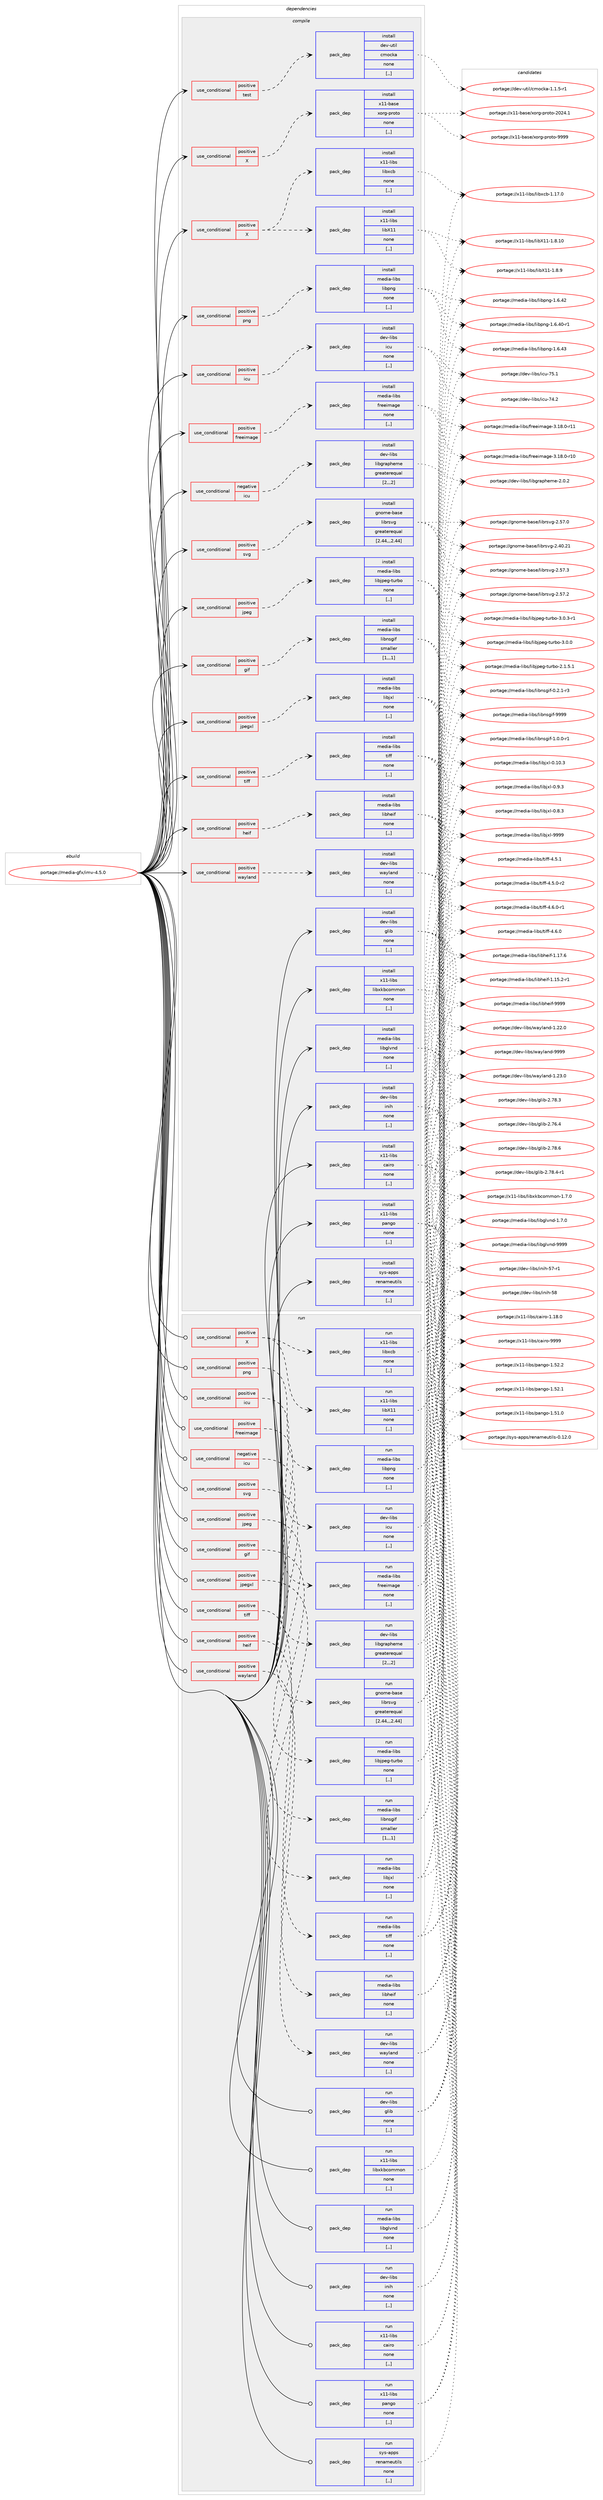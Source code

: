 digraph prolog {

# *************
# Graph options
# *************

newrank=true;
concentrate=true;
compound=true;
graph [rankdir=LR,fontname=Helvetica,fontsize=10,ranksep=1.5];#, ranksep=2.5, nodesep=0.2];
edge  [arrowhead=vee];
node  [fontname=Helvetica,fontsize=10];

# **********
# The ebuild
# **********

subgraph cluster_leftcol {
color=gray;
label=<<i>ebuild</i>>;
id [label="portage://media-gfx/imv-4.5.0", color=red, width=4, href="../media-gfx/imv-4.5.0.svg"];
}

# ****************
# The dependencies
# ****************

subgraph cluster_midcol {
color=gray;
label=<<i>dependencies</i>>;
subgraph cluster_compile {
fillcolor="#eeeeee";
style=filled;
label=<<i>compile</i>>;
subgraph cond73435 {
dependency290932 [label=<<TABLE BORDER="0" CELLBORDER="1" CELLSPACING="0" CELLPADDING="4"><TR><TD ROWSPAN="3" CELLPADDING="10">use_conditional</TD></TR><TR><TD>negative</TD></TR><TR><TD>icu</TD></TR></TABLE>>, shape=none, color=red];
subgraph pack215158 {
dependency290933 [label=<<TABLE BORDER="0" CELLBORDER="1" CELLSPACING="0" CELLPADDING="4" WIDTH="220"><TR><TD ROWSPAN="6" CELLPADDING="30">pack_dep</TD></TR><TR><TD WIDTH="110">install</TD></TR><TR><TD>dev-libs</TD></TR><TR><TD>libgrapheme</TD></TR><TR><TD>greaterequal</TD></TR><TR><TD>[2,,,2]</TD></TR></TABLE>>, shape=none, color=blue];
}
dependency290932:e -> dependency290933:w [weight=20,style="dashed",arrowhead="vee"];
}
id:e -> dependency290932:w [weight=20,style="solid",arrowhead="vee"];
subgraph cond73436 {
dependency290934 [label=<<TABLE BORDER="0" CELLBORDER="1" CELLSPACING="0" CELLPADDING="4"><TR><TD ROWSPAN="3" CELLPADDING="10">use_conditional</TD></TR><TR><TD>positive</TD></TR><TR><TD>X</TD></TR></TABLE>>, shape=none, color=red];
subgraph pack215159 {
dependency290935 [label=<<TABLE BORDER="0" CELLBORDER="1" CELLSPACING="0" CELLPADDING="4" WIDTH="220"><TR><TD ROWSPAN="6" CELLPADDING="30">pack_dep</TD></TR><TR><TD WIDTH="110">install</TD></TR><TR><TD>x11-base</TD></TR><TR><TD>xorg-proto</TD></TR><TR><TD>none</TD></TR><TR><TD>[,,]</TD></TR></TABLE>>, shape=none, color=blue];
}
dependency290934:e -> dependency290935:w [weight=20,style="dashed",arrowhead="vee"];
}
id:e -> dependency290934:w [weight=20,style="solid",arrowhead="vee"];
subgraph cond73437 {
dependency290936 [label=<<TABLE BORDER="0" CELLBORDER="1" CELLSPACING="0" CELLPADDING="4"><TR><TD ROWSPAN="3" CELLPADDING="10">use_conditional</TD></TR><TR><TD>positive</TD></TR><TR><TD>X</TD></TR></TABLE>>, shape=none, color=red];
subgraph pack215160 {
dependency290937 [label=<<TABLE BORDER="0" CELLBORDER="1" CELLSPACING="0" CELLPADDING="4" WIDTH="220"><TR><TD ROWSPAN="6" CELLPADDING="30">pack_dep</TD></TR><TR><TD WIDTH="110">install</TD></TR><TR><TD>x11-libs</TD></TR><TR><TD>libX11</TD></TR><TR><TD>none</TD></TR><TR><TD>[,,]</TD></TR></TABLE>>, shape=none, color=blue];
}
dependency290936:e -> dependency290937:w [weight=20,style="dashed",arrowhead="vee"];
subgraph pack215161 {
dependency290938 [label=<<TABLE BORDER="0" CELLBORDER="1" CELLSPACING="0" CELLPADDING="4" WIDTH="220"><TR><TD ROWSPAN="6" CELLPADDING="30">pack_dep</TD></TR><TR><TD WIDTH="110">install</TD></TR><TR><TD>x11-libs</TD></TR><TR><TD>libxcb</TD></TR><TR><TD>none</TD></TR><TR><TD>[,,]</TD></TR></TABLE>>, shape=none, color=blue];
}
dependency290936:e -> dependency290938:w [weight=20,style="dashed",arrowhead="vee"];
}
id:e -> dependency290936:w [weight=20,style="solid",arrowhead="vee"];
subgraph cond73438 {
dependency290939 [label=<<TABLE BORDER="0" CELLBORDER="1" CELLSPACING="0" CELLPADDING="4"><TR><TD ROWSPAN="3" CELLPADDING="10">use_conditional</TD></TR><TR><TD>positive</TD></TR><TR><TD>freeimage</TD></TR></TABLE>>, shape=none, color=red];
subgraph pack215162 {
dependency290940 [label=<<TABLE BORDER="0" CELLBORDER="1" CELLSPACING="0" CELLPADDING="4" WIDTH="220"><TR><TD ROWSPAN="6" CELLPADDING="30">pack_dep</TD></TR><TR><TD WIDTH="110">install</TD></TR><TR><TD>media-libs</TD></TR><TR><TD>freeimage</TD></TR><TR><TD>none</TD></TR><TR><TD>[,,]</TD></TR></TABLE>>, shape=none, color=blue];
}
dependency290939:e -> dependency290940:w [weight=20,style="dashed",arrowhead="vee"];
}
id:e -> dependency290939:w [weight=20,style="solid",arrowhead="vee"];
subgraph cond73439 {
dependency290941 [label=<<TABLE BORDER="0" CELLBORDER="1" CELLSPACING="0" CELLPADDING="4"><TR><TD ROWSPAN="3" CELLPADDING="10">use_conditional</TD></TR><TR><TD>positive</TD></TR><TR><TD>gif</TD></TR></TABLE>>, shape=none, color=red];
subgraph pack215163 {
dependency290942 [label=<<TABLE BORDER="0" CELLBORDER="1" CELLSPACING="0" CELLPADDING="4" WIDTH="220"><TR><TD ROWSPAN="6" CELLPADDING="30">pack_dep</TD></TR><TR><TD WIDTH="110">install</TD></TR><TR><TD>media-libs</TD></TR><TR><TD>libnsgif</TD></TR><TR><TD>smaller</TD></TR><TR><TD>[1,,,1]</TD></TR></TABLE>>, shape=none, color=blue];
}
dependency290941:e -> dependency290942:w [weight=20,style="dashed",arrowhead="vee"];
}
id:e -> dependency290941:w [weight=20,style="solid",arrowhead="vee"];
subgraph cond73440 {
dependency290943 [label=<<TABLE BORDER="0" CELLBORDER="1" CELLSPACING="0" CELLPADDING="4"><TR><TD ROWSPAN="3" CELLPADDING="10">use_conditional</TD></TR><TR><TD>positive</TD></TR><TR><TD>heif</TD></TR></TABLE>>, shape=none, color=red];
subgraph pack215164 {
dependency290944 [label=<<TABLE BORDER="0" CELLBORDER="1" CELLSPACING="0" CELLPADDING="4" WIDTH="220"><TR><TD ROWSPAN="6" CELLPADDING="30">pack_dep</TD></TR><TR><TD WIDTH="110">install</TD></TR><TR><TD>media-libs</TD></TR><TR><TD>libheif</TD></TR><TR><TD>none</TD></TR><TR><TD>[,,]</TD></TR></TABLE>>, shape=none, color=blue];
}
dependency290943:e -> dependency290944:w [weight=20,style="dashed",arrowhead="vee"];
}
id:e -> dependency290943:w [weight=20,style="solid",arrowhead="vee"];
subgraph cond73441 {
dependency290945 [label=<<TABLE BORDER="0" CELLBORDER="1" CELLSPACING="0" CELLPADDING="4"><TR><TD ROWSPAN="3" CELLPADDING="10">use_conditional</TD></TR><TR><TD>positive</TD></TR><TR><TD>icu</TD></TR></TABLE>>, shape=none, color=red];
subgraph pack215165 {
dependency290946 [label=<<TABLE BORDER="0" CELLBORDER="1" CELLSPACING="0" CELLPADDING="4" WIDTH="220"><TR><TD ROWSPAN="6" CELLPADDING="30">pack_dep</TD></TR><TR><TD WIDTH="110">install</TD></TR><TR><TD>dev-libs</TD></TR><TR><TD>icu</TD></TR><TR><TD>none</TD></TR><TR><TD>[,,]</TD></TR></TABLE>>, shape=none, color=blue];
}
dependency290945:e -> dependency290946:w [weight=20,style="dashed",arrowhead="vee"];
}
id:e -> dependency290945:w [weight=20,style="solid",arrowhead="vee"];
subgraph cond73442 {
dependency290947 [label=<<TABLE BORDER="0" CELLBORDER="1" CELLSPACING="0" CELLPADDING="4"><TR><TD ROWSPAN="3" CELLPADDING="10">use_conditional</TD></TR><TR><TD>positive</TD></TR><TR><TD>jpeg</TD></TR></TABLE>>, shape=none, color=red];
subgraph pack215166 {
dependency290948 [label=<<TABLE BORDER="0" CELLBORDER="1" CELLSPACING="0" CELLPADDING="4" WIDTH="220"><TR><TD ROWSPAN="6" CELLPADDING="30">pack_dep</TD></TR><TR><TD WIDTH="110">install</TD></TR><TR><TD>media-libs</TD></TR><TR><TD>libjpeg-turbo</TD></TR><TR><TD>none</TD></TR><TR><TD>[,,]</TD></TR></TABLE>>, shape=none, color=blue];
}
dependency290947:e -> dependency290948:w [weight=20,style="dashed",arrowhead="vee"];
}
id:e -> dependency290947:w [weight=20,style="solid",arrowhead="vee"];
subgraph cond73443 {
dependency290949 [label=<<TABLE BORDER="0" CELLBORDER="1" CELLSPACING="0" CELLPADDING="4"><TR><TD ROWSPAN="3" CELLPADDING="10">use_conditional</TD></TR><TR><TD>positive</TD></TR><TR><TD>jpegxl</TD></TR></TABLE>>, shape=none, color=red];
subgraph pack215167 {
dependency290950 [label=<<TABLE BORDER="0" CELLBORDER="1" CELLSPACING="0" CELLPADDING="4" WIDTH="220"><TR><TD ROWSPAN="6" CELLPADDING="30">pack_dep</TD></TR><TR><TD WIDTH="110">install</TD></TR><TR><TD>media-libs</TD></TR><TR><TD>libjxl</TD></TR><TR><TD>none</TD></TR><TR><TD>[,,]</TD></TR></TABLE>>, shape=none, color=blue];
}
dependency290949:e -> dependency290950:w [weight=20,style="dashed",arrowhead="vee"];
}
id:e -> dependency290949:w [weight=20,style="solid",arrowhead="vee"];
subgraph cond73444 {
dependency290951 [label=<<TABLE BORDER="0" CELLBORDER="1" CELLSPACING="0" CELLPADDING="4"><TR><TD ROWSPAN="3" CELLPADDING="10">use_conditional</TD></TR><TR><TD>positive</TD></TR><TR><TD>png</TD></TR></TABLE>>, shape=none, color=red];
subgraph pack215168 {
dependency290952 [label=<<TABLE BORDER="0" CELLBORDER="1" CELLSPACING="0" CELLPADDING="4" WIDTH="220"><TR><TD ROWSPAN="6" CELLPADDING="30">pack_dep</TD></TR><TR><TD WIDTH="110">install</TD></TR><TR><TD>media-libs</TD></TR><TR><TD>libpng</TD></TR><TR><TD>none</TD></TR><TR><TD>[,,]</TD></TR></TABLE>>, shape=none, color=blue];
}
dependency290951:e -> dependency290952:w [weight=20,style="dashed",arrowhead="vee"];
}
id:e -> dependency290951:w [weight=20,style="solid",arrowhead="vee"];
subgraph cond73445 {
dependency290953 [label=<<TABLE BORDER="0" CELLBORDER="1" CELLSPACING="0" CELLPADDING="4"><TR><TD ROWSPAN="3" CELLPADDING="10">use_conditional</TD></TR><TR><TD>positive</TD></TR><TR><TD>svg</TD></TR></TABLE>>, shape=none, color=red];
subgraph pack215169 {
dependency290954 [label=<<TABLE BORDER="0" CELLBORDER="1" CELLSPACING="0" CELLPADDING="4" WIDTH="220"><TR><TD ROWSPAN="6" CELLPADDING="30">pack_dep</TD></TR><TR><TD WIDTH="110">install</TD></TR><TR><TD>gnome-base</TD></TR><TR><TD>librsvg</TD></TR><TR><TD>greaterequal</TD></TR><TR><TD>[2.44,,,2.44]</TD></TR></TABLE>>, shape=none, color=blue];
}
dependency290953:e -> dependency290954:w [weight=20,style="dashed",arrowhead="vee"];
}
id:e -> dependency290953:w [weight=20,style="solid",arrowhead="vee"];
subgraph cond73446 {
dependency290955 [label=<<TABLE BORDER="0" CELLBORDER="1" CELLSPACING="0" CELLPADDING="4"><TR><TD ROWSPAN="3" CELLPADDING="10">use_conditional</TD></TR><TR><TD>positive</TD></TR><TR><TD>test</TD></TR></TABLE>>, shape=none, color=red];
subgraph pack215170 {
dependency290956 [label=<<TABLE BORDER="0" CELLBORDER="1" CELLSPACING="0" CELLPADDING="4" WIDTH="220"><TR><TD ROWSPAN="6" CELLPADDING="30">pack_dep</TD></TR><TR><TD WIDTH="110">install</TD></TR><TR><TD>dev-util</TD></TR><TR><TD>cmocka</TD></TR><TR><TD>none</TD></TR><TR><TD>[,,]</TD></TR></TABLE>>, shape=none, color=blue];
}
dependency290955:e -> dependency290956:w [weight=20,style="dashed",arrowhead="vee"];
}
id:e -> dependency290955:w [weight=20,style="solid",arrowhead="vee"];
subgraph cond73447 {
dependency290957 [label=<<TABLE BORDER="0" CELLBORDER="1" CELLSPACING="0" CELLPADDING="4"><TR><TD ROWSPAN="3" CELLPADDING="10">use_conditional</TD></TR><TR><TD>positive</TD></TR><TR><TD>tiff</TD></TR></TABLE>>, shape=none, color=red];
subgraph pack215171 {
dependency290958 [label=<<TABLE BORDER="0" CELLBORDER="1" CELLSPACING="0" CELLPADDING="4" WIDTH="220"><TR><TD ROWSPAN="6" CELLPADDING="30">pack_dep</TD></TR><TR><TD WIDTH="110">install</TD></TR><TR><TD>media-libs</TD></TR><TR><TD>tiff</TD></TR><TR><TD>none</TD></TR><TR><TD>[,,]</TD></TR></TABLE>>, shape=none, color=blue];
}
dependency290957:e -> dependency290958:w [weight=20,style="dashed",arrowhead="vee"];
}
id:e -> dependency290957:w [weight=20,style="solid",arrowhead="vee"];
subgraph cond73448 {
dependency290959 [label=<<TABLE BORDER="0" CELLBORDER="1" CELLSPACING="0" CELLPADDING="4"><TR><TD ROWSPAN="3" CELLPADDING="10">use_conditional</TD></TR><TR><TD>positive</TD></TR><TR><TD>wayland</TD></TR></TABLE>>, shape=none, color=red];
subgraph pack215172 {
dependency290960 [label=<<TABLE BORDER="0" CELLBORDER="1" CELLSPACING="0" CELLPADDING="4" WIDTH="220"><TR><TD ROWSPAN="6" CELLPADDING="30">pack_dep</TD></TR><TR><TD WIDTH="110">install</TD></TR><TR><TD>dev-libs</TD></TR><TR><TD>wayland</TD></TR><TR><TD>none</TD></TR><TR><TD>[,,]</TD></TR></TABLE>>, shape=none, color=blue];
}
dependency290959:e -> dependency290960:w [weight=20,style="dashed",arrowhead="vee"];
}
id:e -> dependency290959:w [weight=20,style="solid",arrowhead="vee"];
subgraph pack215173 {
dependency290961 [label=<<TABLE BORDER="0" CELLBORDER="1" CELLSPACING="0" CELLPADDING="4" WIDTH="220"><TR><TD ROWSPAN="6" CELLPADDING="30">pack_dep</TD></TR><TR><TD WIDTH="110">install</TD></TR><TR><TD>dev-libs</TD></TR><TR><TD>glib</TD></TR><TR><TD>none</TD></TR><TR><TD>[,,]</TD></TR></TABLE>>, shape=none, color=blue];
}
id:e -> dependency290961:w [weight=20,style="solid",arrowhead="vee"];
subgraph pack215174 {
dependency290962 [label=<<TABLE BORDER="0" CELLBORDER="1" CELLSPACING="0" CELLPADDING="4" WIDTH="220"><TR><TD ROWSPAN="6" CELLPADDING="30">pack_dep</TD></TR><TR><TD WIDTH="110">install</TD></TR><TR><TD>dev-libs</TD></TR><TR><TD>inih</TD></TR><TR><TD>none</TD></TR><TR><TD>[,,]</TD></TR></TABLE>>, shape=none, color=blue];
}
id:e -> dependency290962:w [weight=20,style="solid",arrowhead="vee"];
subgraph pack215175 {
dependency290963 [label=<<TABLE BORDER="0" CELLBORDER="1" CELLSPACING="0" CELLPADDING="4" WIDTH="220"><TR><TD ROWSPAN="6" CELLPADDING="30">pack_dep</TD></TR><TR><TD WIDTH="110">install</TD></TR><TR><TD>media-libs</TD></TR><TR><TD>libglvnd</TD></TR><TR><TD>none</TD></TR><TR><TD>[,,]</TD></TR></TABLE>>, shape=none, color=blue];
}
id:e -> dependency290963:w [weight=20,style="solid",arrowhead="vee"];
subgraph pack215176 {
dependency290964 [label=<<TABLE BORDER="0" CELLBORDER="1" CELLSPACING="0" CELLPADDING="4" WIDTH="220"><TR><TD ROWSPAN="6" CELLPADDING="30">pack_dep</TD></TR><TR><TD WIDTH="110">install</TD></TR><TR><TD>x11-libs</TD></TR><TR><TD>cairo</TD></TR><TR><TD>none</TD></TR><TR><TD>[,,]</TD></TR></TABLE>>, shape=none, color=blue];
}
id:e -> dependency290964:w [weight=20,style="solid",arrowhead="vee"];
subgraph pack215177 {
dependency290965 [label=<<TABLE BORDER="0" CELLBORDER="1" CELLSPACING="0" CELLPADDING="4" WIDTH="220"><TR><TD ROWSPAN="6" CELLPADDING="30">pack_dep</TD></TR><TR><TD WIDTH="110">install</TD></TR><TR><TD>x11-libs</TD></TR><TR><TD>libxkbcommon</TD></TR><TR><TD>none</TD></TR><TR><TD>[,,]</TD></TR></TABLE>>, shape=none, color=blue];
}
id:e -> dependency290965:w [weight=20,style="solid",arrowhead="vee"];
subgraph pack215178 {
dependency290966 [label=<<TABLE BORDER="0" CELLBORDER="1" CELLSPACING="0" CELLPADDING="4" WIDTH="220"><TR><TD ROWSPAN="6" CELLPADDING="30">pack_dep</TD></TR><TR><TD WIDTH="110">install</TD></TR><TR><TD>x11-libs</TD></TR><TR><TD>pango</TD></TR><TR><TD>none</TD></TR><TR><TD>[,,]</TD></TR></TABLE>>, shape=none, color=blue];
}
id:e -> dependency290966:w [weight=20,style="solid",arrowhead="vee"];
subgraph pack215179 {
dependency290967 [label=<<TABLE BORDER="0" CELLBORDER="1" CELLSPACING="0" CELLPADDING="4" WIDTH="220"><TR><TD ROWSPAN="6" CELLPADDING="30">pack_dep</TD></TR><TR><TD WIDTH="110">install</TD></TR><TR><TD>sys-apps</TD></TR><TR><TD>renameutils</TD></TR><TR><TD>none</TD></TR><TR><TD>[,,]</TD></TR></TABLE>>, shape=none, color=blue];
}
id:e -> dependency290967:w [weight=20,style="solid",arrowhead="vee"];
}
subgraph cluster_compileandrun {
fillcolor="#eeeeee";
style=filled;
label=<<i>compile and run</i>>;
}
subgraph cluster_run {
fillcolor="#eeeeee";
style=filled;
label=<<i>run</i>>;
subgraph cond73449 {
dependency290968 [label=<<TABLE BORDER="0" CELLBORDER="1" CELLSPACING="0" CELLPADDING="4"><TR><TD ROWSPAN="3" CELLPADDING="10">use_conditional</TD></TR><TR><TD>negative</TD></TR><TR><TD>icu</TD></TR></TABLE>>, shape=none, color=red];
subgraph pack215180 {
dependency290969 [label=<<TABLE BORDER="0" CELLBORDER="1" CELLSPACING="0" CELLPADDING="4" WIDTH="220"><TR><TD ROWSPAN="6" CELLPADDING="30">pack_dep</TD></TR><TR><TD WIDTH="110">run</TD></TR><TR><TD>dev-libs</TD></TR><TR><TD>libgrapheme</TD></TR><TR><TD>greaterequal</TD></TR><TR><TD>[2,,,2]</TD></TR></TABLE>>, shape=none, color=blue];
}
dependency290968:e -> dependency290969:w [weight=20,style="dashed",arrowhead="vee"];
}
id:e -> dependency290968:w [weight=20,style="solid",arrowhead="odot"];
subgraph cond73450 {
dependency290970 [label=<<TABLE BORDER="0" CELLBORDER="1" CELLSPACING="0" CELLPADDING="4"><TR><TD ROWSPAN="3" CELLPADDING="10">use_conditional</TD></TR><TR><TD>positive</TD></TR><TR><TD>X</TD></TR></TABLE>>, shape=none, color=red];
subgraph pack215181 {
dependency290971 [label=<<TABLE BORDER="0" CELLBORDER="1" CELLSPACING="0" CELLPADDING="4" WIDTH="220"><TR><TD ROWSPAN="6" CELLPADDING="30">pack_dep</TD></TR><TR><TD WIDTH="110">run</TD></TR><TR><TD>x11-libs</TD></TR><TR><TD>libX11</TD></TR><TR><TD>none</TD></TR><TR><TD>[,,]</TD></TR></TABLE>>, shape=none, color=blue];
}
dependency290970:e -> dependency290971:w [weight=20,style="dashed",arrowhead="vee"];
subgraph pack215182 {
dependency290972 [label=<<TABLE BORDER="0" CELLBORDER="1" CELLSPACING="0" CELLPADDING="4" WIDTH="220"><TR><TD ROWSPAN="6" CELLPADDING="30">pack_dep</TD></TR><TR><TD WIDTH="110">run</TD></TR><TR><TD>x11-libs</TD></TR><TR><TD>libxcb</TD></TR><TR><TD>none</TD></TR><TR><TD>[,,]</TD></TR></TABLE>>, shape=none, color=blue];
}
dependency290970:e -> dependency290972:w [weight=20,style="dashed",arrowhead="vee"];
}
id:e -> dependency290970:w [weight=20,style="solid",arrowhead="odot"];
subgraph cond73451 {
dependency290973 [label=<<TABLE BORDER="0" CELLBORDER="1" CELLSPACING="0" CELLPADDING="4"><TR><TD ROWSPAN="3" CELLPADDING="10">use_conditional</TD></TR><TR><TD>positive</TD></TR><TR><TD>freeimage</TD></TR></TABLE>>, shape=none, color=red];
subgraph pack215183 {
dependency290974 [label=<<TABLE BORDER="0" CELLBORDER="1" CELLSPACING="0" CELLPADDING="4" WIDTH="220"><TR><TD ROWSPAN="6" CELLPADDING="30">pack_dep</TD></TR><TR><TD WIDTH="110">run</TD></TR><TR><TD>media-libs</TD></TR><TR><TD>freeimage</TD></TR><TR><TD>none</TD></TR><TR><TD>[,,]</TD></TR></TABLE>>, shape=none, color=blue];
}
dependency290973:e -> dependency290974:w [weight=20,style="dashed",arrowhead="vee"];
}
id:e -> dependency290973:w [weight=20,style="solid",arrowhead="odot"];
subgraph cond73452 {
dependency290975 [label=<<TABLE BORDER="0" CELLBORDER="1" CELLSPACING="0" CELLPADDING="4"><TR><TD ROWSPAN="3" CELLPADDING="10">use_conditional</TD></TR><TR><TD>positive</TD></TR><TR><TD>gif</TD></TR></TABLE>>, shape=none, color=red];
subgraph pack215184 {
dependency290976 [label=<<TABLE BORDER="0" CELLBORDER="1" CELLSPACING="0" CELLPADDING="4" WIDTH="220"><TR><TD ROWSPAN="6" CELLPADDING="30">pack_dep</TD></TR><TR><TD WIDTH="110">run</TD></TR><TR><TD>media-libs</TD></TR><TR><TD>libnsgif</TD></TR><TR><TD>smaller</TD></TR><TR><TD>[1,,,1]</TD></TR></TABLE>>, shape=none, color=blue];
}
dependency290975:e -> dependency290976:w [weight=20,style="dashed",arrowhead="vee"];
}
id:e -> dependency290975:w [weight=20,style="solid",arrowhead="odot"];
subgraph cond73453 {
dependency290977 [label=<<TABLE BORDER="0" CELLBORDER="1" CELLSPACING="0" CELLPADDING="4"><TR><TD ROWSPAN="3" CELLPADDING="10">use_conditional</TD></TR><TR><TD>positive</TD></TR><TR><TD>heif</TD></TR></TABLE>>, shape=none, color=red];
subgraph pack215185 {
dependency290978 [label=<<TABLE BORDER="0" CELLBORDER="1" CELLSPACING="0" CELLPADDING="4" WIDTH="220"><TR><TD ROWSPAN="6" CELLPADDING="30">pack_dep</TD></TR><TR><TD WIDTH="110">run</TD></TR><TR><TD>media-libs</TD></TR><TR><TD>libheif</TD></TR><TR><TD>none</TD></TR><TR><TD>[,,]</TD></TR></TABLE>>, shape=none, color=blue];
}
dependency290977:e -> dependency290978:w [weight=20,style="dashed",arrowhead="vee"];
}
id:e -> dependency290977:w [weight=20,style="solid",arrowhead="odot"];
subgraph cond73454 {
dependency290979 [label=<<TABLE BORDER="0" CELLBORDER="1" CELLSPACING="0" CELLPADDING="4"><TR><TD ROWSPAN="3" CELLPADDING="10">use_conditional</TD></TR><TR><TD>positive</TD></TR><TR><TD>icu</TD></TR></TABLE>>, shape=none, color=red];
subgraph pack215186 {
dependency290980 [label=<<TABLE BORDER="0" CELLBORDER="1" CELLSPACING="0" CELLPADDING="4" WIDTH="220"><TR><TD ROWSPAN="6" CELLPADDING="30">pack_dep</TD></TR><TR><TD WIDTH="110">run</TD></TR><TR><TD>dev-libs</TD></TR><TR><TD>icu</TD></TR><TR><TD>none</TD></TR><TR><TD>[,,]</TD></TR></TABLE>>, shape=none, color=blue];
}
dependency290979:e -> dependency290980:w [weight=20,style="dashed",arrowhead="vee"];
}
id:e -> dependency290979:w [weight=20,style="solid",arrowhead="odot"];
subgraph cond73455 {
dependency290981 [label=<<TABLE BORDER="0" CELLBORDER="1" CELLSPACING="0" CELLPADDING="4"><TR><TD ROWSPAN="3" CELLPADDING="10">use_conditional</TD></TR><TR><TD>positive</TD></TR><TR><TD>jpeg</TD></TR></TABLE>>, shape=none, color=red];
subgraph pack215187 {
dependency290982 [label=<<TABLE BORDER="0" CELLBORDER="1" CELLSPACING="0" CELLPADDING="4" WIDTH="220"><TR><TD ROWSPAN="6" CELLPADDING="30">pack_dep</TD></TR><TR><TD WIDTH="110">run</TD></TR><TR><TD>media-libs</TD></TR><TR><TD>libjpeg-turbo</TD></TR><TR><TD>none</TD></TR><TR><TD>[,,]</TD></TR></TABLE>>, shape=none, color=blue];
}
dependency290981:e -> dependency290982:w [weight=20,style="dashed",arrowhead="vee"];
}
id:e -> dependency290981:w [weight=20,style="solid",arrowhead="odot"];
subgraph cond73456 {
dependency290983 [label=<<TABLE BORDER="0" CELLBORDER="1" CELLSPACING="0" CELLPADDING="4"><TR><TD ROWSPAN="3" CELLPADDING="10">use_conditional</TD></TR><TR><TD>positive</TD></TR><TR><TD>jpegxl</TD></TR></TABLE>>, shape=none, color=red];
subgraph pack215188 {
dependency290984 [label=<<TABLE BORDER="0" CELLBORDER="1" CELLSPACING="0" CELLPADDING="4" WIDTH="220"><TR><TD ROWSPAN="6" CELLPADDING="30">pack_dep</TD></TR><TR><TD WIDTH="110">run</TD></TR><TR><TD>media-libs</TD></TR><TR><TD>libjxl</TD></TR><TR><TD>none</TD></TR><TR><TD>[,,]</TD></TR></TABLE>>, shape=none, color=blue];
}
dependency290983:e -> dependency290984:w [weight=20,style="dashed",arrowhead="vee"];
}
id:e -> dependency290983:w [weight=20,style="solid",arrowhead="odot"];
subgraph cond73457 {
dependency290985 [label=<<TABLE BORDER="0" CELLBORDER="1" CELLSPACING="0" CELLPADDING="4"><TR><TD ROWSPAN="3" CELLPADDING="10">use_conditional</TD></TR><TR><TD>positive</TD></TR><TR><TD>png</TD></TR></TABLE>>, shape=none, color=red];
subgraph pack215189 {
dependency290986 [label=<<TABLE BORDER="0" CELLBORDER="1" CELLSPACING="0" CELLPADDING="4" WIDTH="220"><TR><TD ROWSPAN="6" CELLPADDING="30">pack_dep</TD></TR><TR><TD WIDTH="110">run</TD></TR><TR><TD>media-libs</TD></TR><TR><TD>libpng</TD></TR><TR><TD>none</TD></TR><TR><TD>[,,]</TD></TR></TABLE>>, shape=none, color=blue];
}
dependency290985:e -> dependency290986:w [weight=20,style="dashed",arrowhead="vee"];
}
id:e -> dependency290985:w [weight=20,style="solid",arrowhead="odot"];
subgraph cond73458 {
dependency290987 [label=<<TABLE BORDER="0" CELLBORDER="1" CELLSPACING="0" CELLPADDING="4"><TR><TD ROWSPAN="3" CELLPADDING="10">use_conditional</TD></TR><TR><TD>positive</TD></TR><TR><TD>svg</TD></TR></TABLE>>, shape=none, color=red];
subgraph pack215190 {
dependency290988 [label=<<TABLE BORDER="0" CELLBORDER="1" CELLSPACING="0" CELLPADDING="4" WIDTH="220"><TR><TD ROWSPAN="6" CELLPADDING="30">pack_dep</TD></TR><TR><TD WIDTH="110">run</TD></TR><TR><TD>gnome-base</TD></TR><TR><TD>librsvg</TD></TR><TR><TD>greaterequal</TD></TR><TR><TD>[2.44,,,2.44]</TD></TR></TABLE>>, shape=none, color=blue];
}
dependency290987:e -> dependency290988:w [weight=20,style="dashed",arrowhead="vee"];
}
id:e -> dependency290987:w [weight=20,style="solid",arrowhead="odot"];
subgraph cond73459 {
dependency290989 [label=<<TABLE BORDER="0" CELLBORDER="1" CELLSPACING="0" CELLPADDING="4"><TR><TD ROWSPAN="3" CELLPADDING="10">use_conditional</TD></TR><TR><TD>positive</TD></TR><TR><TD>tiff</TD></TR></TABLE>>, shape=none, color=red];
subgraph pack215191 {
dependency290990 [label=<<TABLE BORDER="0" CELLBORDER="1" CELLSPACING="0" CELLPADDING="4" WIDTH="220"><TR><TD ROWSPAN="6" CELLPADDING="30">pack_dep</TD></TR><TR><TD WIDTH="110">run</TD></TR><TR><TD>media-libs</TD></TR><TR><TD>tiff</TD></TR><TR><TD>none</TD></TR><TR><TD>[,,]</TD></TR></TABLE>>, shape=none, color=blue];
}
dependency290989:e -> dependency290990:w [weight=20,style="dashed",arrowhead="vee"];
}
id:e -> dependency290989:w [weight=20,style="solid",arrowhead="odot"];
subgraph cond73460 {
dependency290991 [label=<<TABLE BORDER="0" CELLBORDER="1" CELLSPACING="0" CELLPADDING="4"><TR><TD ROWSPAN="3" CELLPADDING="10">use_conditional</TD></TR><TR><TD>positive</TD></TR><TR><TD>wayland</TD></TR></TABLE>>, shape=none, color=red];
subgraph pack215192 {
dependency290992 [label=<<TABLE BORDER="0" CELLBORDER="1" CELLSPACING="0" CELLPADDING="4" WIDTH="220"><TR><TD ROWSPAN="6" CELLPADDING="30">pack_dep</TD></TR><TR><TD WIDTH="110">run</TD></TR><TR><TD>dev-libs</TD></TR><TR><TD>wayland</TD></TR><TR><TD>none</TD></TR><TR><TD>[,,]</TD></TR></TABLE>>, shape=none, color=blue];
}
dependency290991:e -> dependency290992:w [weight=20,style="dashed",arrowhead="vee"];
}
id:e -> dependency290991:w [weight=20,style="solid",arrowhead="odot"];
subgraph pack215193 {
dependency290993 [label=<<TABLE BORDER="0" CELLBORDER="1" CELLSPACING="0" CELLPADDING="4" WIDTH="220"><TR><TD ROWSPAN="6" CELLPADDING="30">pack_dep</TD></TR><TR><TD WIDTH="110">run</TD></TR><TR><TD>dev-libs</TD></TR><TR><TD>glib</TD></TR><TR><TD>none</TD></TR><TR><TD>[,,]</TD></TR></TABLE>>, shape=none, color=blue];
}
id:e -> dependency290993:w [weight=20,style="solid",arrowhead="odot"];
subgraph pack215194 {
dependency290994 [label=<<TABLE BORDER="0" CELLBORDER="1" CELLSPACING="0" CELLPADDING="4" WIDTH="220"><TR><TD ROWSPAN="6" CELLPADDING="30">pack_dep</TD></TR><TR><TD WIDTH="110">run</TD></TR><TR><TD>dev-libs</TD></TR><TR><TD>inih</TD></TR><TR><TD>none</TD></TR><TR><TD>[,,]</TD></TR></TABLE>>, shape=none, color=blue];
}
id:e -> dependency290994:w [weight=20,style="solid",arrowhead="odot"];
subgraph pack215195 {
dependency290995 [label=<<TABLE BORDER="0" CELLBORDER="1" CELLSPACING="0" CELLPADDING="4" WIDTH="220"><TR><TD ROWSPAN="6" CELLPADDING="30">pack_dep</TD></TR><TR><TD WIDTH="110">run</TD></TR><TR><TD>media-libs</TD></TR><TR><TD>libglvnd</TD></TR><TR><TD>none</TD></TR><TR><TD>[,,]</TD></TR></TABLE>>, shape=none, color=blue];
}
id:e -> dependency290995:w [weight=20,style="solid",arrowhead="odot"];
subgraph pack215196 {
dependency290996 [label=<<TABLE BORDER="0" CELLBORDER="1" CELLSPACING="0" CELLPADDING="4" WIDTH="220"><TR><TD ROWSPAN="6" CELLPADDING="30">pack_dep</TD></TR><TR><TD WIDTH="110">run</TD></TR><TR><TD>x11-libs</TD></TR><TR><TD>cairo</TD></TR><TR><TD>none</TD></TR><TR><TD>[,,]</TD></TR></TABLE>>, shape=none, color=blue];
}
id:e -> dependency290996:w [weight=20,style="solid",arrowhead="odot"];
subgraph pack215197 {
dependency290997 [label=<<TABLE BORDER="0" CELLBORDER="1" CELLSPACING="0" CELLPADDING="4" WIDTH="220"><TR><TD ROWSPAN="6" CELLPADDING="30">pack_dep</TD></TR><TR><TD WIDTH="110">run</TD></TR><TR><TD>x11-libs</TD></TR><TR><TD>libxkbcommon</TD></TR><TR><TD>none</TD></TR><TR><TD>[,,]</TD></TR></TABLE>>, shape=none, color=blue];
}
id:e -> dependency290997:w [weight=20,style="solid",arrowhead="odot"];
subgraph pack215198 {
dependency290998 [label=<<TABLE BORDER="0" CELLBORDER="1" CELLSPACING="0" CELLPADDING="4" WIDTH="220"><TR><TD ROWSPAN="6" CELLPADDING="30">pack_dep</TD></TR><TR><TD WIDTH="110">run</TD></TR><TR><TD>x11-libs</TD></TR><TR><TD>pango</TD></TR><TR><TD>none</TD></TR><TR><TD>[,,]</TD></TR></TABLE>>, shape=none, color=blue];
}
id:e -> dependency290998:w [weight=20,style="solid",arrowhead="odot"];
subgraph pack215199 {
dependency290999 [label=<<TABLE BORDER="0" CELLBORDER="1" CELLSPACING="0" CELLPADDING="4" WIDTH="220"><TR><TD ROWSPAN="6" CELLPADDING="30">pack_dep</TD></TR><TR><TD WIDTH="110">run</TD></TR><TR><TD>sys-apps</TD></TR><TR><TD>renameutils</TD></TR><TR><TD>none</TD></TR><TR><TD>[,,]</TD></TR></TABLE>>, shape=none, color=blue];
}
id:e -> dependency290999:w [weight=20,style="solid",arrowhead="odot"];
}
}

# **************
# The candidates
# **************

subgraph cluster_choices {
rank=same;
color=gray;
label=<<i>candidates</i>>;

subgraph choice215158 {
color=black;
nodesep=1;
choice1001011184510810598115471081059810311497112104101109101455046484650 [label="portage://dev-libs/libgrapheme-2.0.2", color=red, width=4,href="../dev-libs/libgrapheme-2.0.2.svg"];
dependency290933:e -> choice1001011184510810598115471081059810311497112104101109101455046484650:w [style=dotted,weight="100"];
}
subgraph choice215159 {
color=black;
nodesep=1;
choice120494945989711510147120111114103451121141111161114557575757 [label="portage://x11-base/xorg-proto-9999", color=red, width=4,href="../x11-base/xorg-proto-9999.svg"];
choice1204949459897115101471201111141034511211411111611145504850524649 [label="portage://x11-base/xorg-proto-2024.1", color=red, width=4,href="../x11-base/xorg-proto-2024.1.svg"];
dependency290935:e -> choice120494945989711510147120111114103451121141111161114557575757:w [style=dotted,weight="100"];
dependency290935:e -> choice1204949459897115101471201111141034511211411111611145504850524649:w [style=dotted,weight="100"];
}
subgraph choice215160 {
color=black;
nodesep=1;
choice12049494510810598115471081059888494945494656464948 [label="portage://x11-libs/libX11-1.8.10", color=red, width=4,href="../x11-libs/libX11-1.8.10.svg"];
choice120494945108105981154710810598884949454946564657 [label="portage://x11-libs/libX11-1.8.9", color=red, width=4,href="../x11-libs/libX11-1.8.9.svg"];
dependency290937:e -> choice12049494510810598115471081059888494945494656464948:w [style=dotted,weight="100"];
dependency290937:e -> choice120494945108105981154710810598884949454946564657:w [style=dotted,weight="100"];
}
subgraph choice215161 {
color=black;
nodesep=1;
choice120494945108105981154710810598120999845494649554648 [label="portage://x11-libs/libxcb-1.17.0", color=red, width=4,href="../x11-libs/libxcb-1.17.0.svg"];
dependency290938:e -> choice120494945108105981154710810598120999845494649554648:w [style=dotted,weight="100"];
}
subgraph choice215162 {
color=black;
nodesep=1;
choice109101100105974510810598115471021141011011051099710310145514649564648451144949 [label="portage://media-libs/freeimage-3.18.0-r11", color=red, width=4,href="../media-libs/freeimage-3.18.0-r11.svg"];
choice109101100105974510810598115471021141011011051099710310145514649564648451144948 [label="portage://media-libs/freeimage-3.18.0-r10", color=red, width=4,href="../media-libs/freeimage-3.18.0-r10.svg"];
dependency290940:e -> choice109101100105974510810598115471021141011011051099710310145514649564648451144949:w [style=dotted,weight="100"];
dependency290940:e -> choice109101100105974510810598115471021141011011051099710310145514649564648451144948:w [style=dotted,weight="100"];
}
subgraph choice215163 {
color=black;
nodesep=1;
choice10910110010597451081059811547108105981101151031051024557575757 [label="portage://media-libs/libnsgif-9999", color=red, width=4,href="../media-libs/libnsgif-9999.svg"];
choice10910110010597451081059811547108105981101151031051024549464846484511449 [label="portage://media-libs/libnsgif-1.0.0-r1", color=red, width=4,href="../media-libs/libnsgif-1.0.0-r1.svg"];
choice10910110010597451081059811547108105981101151031051024548465046494511451 [label="portage://media-libs/libnsgif-0.2.1-r3", color=red, width=4,href="../media-libs/libnsgif-0.2.1-r3.svg"];
dependency290942:e -> choice10910110010597451081059811547108105981101151031051024557575757:w [style=dotted,weight="100"];
dependency290942:e -> choice10910110010597451081059811547108105981101151031051024549464846484511449:w [style=dotted,weight="100"];
dependency290942:e -> choice10910110010597451081059811547108105981101151031051024548465046494511451:w [style=dotted,weight="100"];
}
subgraph choice215164 {
color=black;
nodesep=1;
choice10910110010597451081059811547108105981041011051024557575757 [label="portage://media-libs/libheif-9999", color=red, width=4,href="../media-libs/libheif-9999.svg"];
choice109101100105974510810598115471081059810410110510245494649554654 [label="portage://media-libs/libheif-1.17.6", color=red, width=4,href="../media-libs/libheif-1.17.6.svg"];
choice1091011001059745108105981154710810598104101105102454946495346504511449 [label="portage://media-libs/libheif-1.15.2-r1", color=red, width=4,href="../media-libs/libheif-1.15.2-r1.svg"];
dependency290944:e -> choice10910110010597451081059811547108105981041011051024557575757:w [style=dotted,weight="100"];
dependency290944:e -> choice109101100105974510810598115471081059810410110510245494649554654:w [style=dotted,weight="100"];
dependency290944:e -> choice1091011001059745108105981154710810598104101105102454946495346504511449:w [style=dotted,weight="100"];
}
subgraph choice215165 {
color=black;
nodesep=1;
choice100101118451081059811547105991174555534649 [label="portage://dev-libs/icu-75.1", color=red, width=4,href="../dev-libs/icu-75.1.svg"];
choice100101118451081059811547105991174555524650 [label="portage://dev-libs/icu-74.2", color=red, width=4,href="../dev-libs/icu-74.2.svg"];
dependency290946:e -> choice100101118451081059811547105991174555534649:w [style=dotted,weight="100"];
dependency290946:e -> choice100101118451081059811547105991174555524650:w [style=dotted,weight="100"];
}
subgraph choice215166 {
color=black;
nodesep=1;
choice109101100105974510810598115471081059810611210110345116117114981114551464846514511449 [label="portage://media-libs/libjpeg-turbo-3.0.3-r1", color=red, width=4,href="../media-libs/libjpeg-turbo-3.0.3-r1.svg"];
choice10910110010597451081059811547108105981061121011034511611711498111455146484648 [label="portage://media-libs/libjpeg-turbo-3.0.0", color=red, width=4,href="../media-libs/libjpeg-turbo-3.0.0.svg"];
choice109101100105974510810598115471081059810611210110345116117114981114550464946534649 [label="portage://media-libs/libjpeg-turbo-2.1.5.1", color=red, width=4,href="../media-libs/libjpeg-turbo-2.1.5.1.svg"];
dependency290948:e -> choice109101100105974510810598115471081059810611210110345116117114981114551464846514511449:w [style=dotted,weight="100"];
dependency290948:e -> choice10910110010597451081059811547108105981061121011034511611711498111455146484648:w [style=dotted,weight="100"];
dependency290948:e -> choice109101100105974510810598115471081059810611210110345116117114981114550464946534649:w [style=dotted,weight="100"];
}
subgraph choice215167 {
color=black;
nodesep=1;
choice10910110010597451081059811547108105981061201084557575757 [label="portage://media-libs/libjxl-9999", color=red, width=4,href="../media-libs/libjxl-9999.svg"];
choice109101100105974510810598115471081059810612010845484649484651 [label="portage://media-libs/libjxl-0.10.3", color=red, width=4,href="../media-libs/libjxl-0.10.3.svg"];
choice1091011001059745108105981154710810598106120108454846574651 [label="portage://media-libs/libjxl-0.9.3", color=red, width=4,href="../media-libs/libjxl-0.9.3.svg"];
choice1091011001059745108105981154710810598106120108454846564651 [label="portage://media-libs/libjxl-0.8.3", color=red, width=4,href="../media-libs/libjxl-0.8.3.svg"];
dependency290950:e -> choice10910110010597451081059811547108105981061201084557575757:w [style=dotted,weight="100"];
dependency290950:e -> choice109101100105974510810598115471081059810612010845484649484651:w [style=dotted,weight="100"];
dependency290950:e -> choice1091011001059745108105981154710810598106120108454846574651:w [style=dotted,weight="100"];
dependency290950:e -> choice1091011001059745108105981154710810598106120108454846564651:w [style=dotted,weight="100"];
}
subgraph choice215168 {
color=black;
nodesep=1;
choice109101100105974510810598115471081059811211010345494654465251 [label="portage://media-libs/libpng-1.6.43", color=red, width=4,href="../media-libs/libpng-1.6.43.svg"];
choice109101100105974510810598115471081059811211010345494654465250 [label="portage://media-libs/libpng-1.6.42", color=red, width=4,href="../media-libs/libpng-1.6.42.svg"];
choice1091011001059745108105981154710810598112110103454946544652484511449 [label="portage://media-libs/libpng-1.6.40-r1", color=red, width=4,href="../media-libs/libpng-1.6.40-r1.svg"];
dependency290952:e -> choice109101100105974510810598115471081059811211010345494654465251:w [style=dotted,weight="100"];
dependency290952:e -> choice109101100105974510810598115471081059811211010345494654465250:w [style=dotted,weight="100"];
dependency290952:e -> choice1091011001059745108105981154710810598112110103454946544652484511449:w [style=dotted,weight="100"];
}
subgraph choice215169 {
color=black;
nodesep=1;
choice103110111109101459897115101471081059811411511810345504653554651 [label="portage://gnome-base/librsvg-2.57.3", color=red, width=4,href="../gnome-base/librsvg-2.57.3.svg"];
choice103110111109101459897115101471081059811411511810345504653554650 [label="portage://gnome-base/librsvg-2.57.2", color=red, width=4,href="../gnome-base/librsvg-2.57.2.svg"];
choice103110111109101459897115101471081059811411511810345504653554648 [label="portage://gnome-base/librsvg-2.57.0", color=red, width=4,href="../gnome-base/librsvg-2.57.0.svg"];
choice10311011110910145989711510147108105981141151181034550465248465049 [label="portage://gnome-base/librsvg-2.40.21", color=red, width=4,href="../gnome-base/librsvg-2.40.21.svg"];
dependency290954:e -> choice103110111109101459897115101471081059811411511810345504653554651:w [style=dotted,weight="100"];
dependency290954:e -> choice103110111109101459897115101471081059811411511810345504653554650:w [style=dotted,weight="100"];
dependency290954:e -> choice103110111109101459897115101471081059811411511810345504653554648:w [style=dotted,weight="100"];
dependency290954:e -> choice10311011110910145989711510147108105981141151181034550465248465049:w [style=dotted,weight="100"];
}
subgraph choice215170 {
color=black;
nodesep=1;
choice10010111845117116105108479910911199107974549464946534511449 [label="portage://dev-util/cmocka-1.1.5-r1", color=red, width=4,href="../dev-util/cmocka-1.1.5-r1.svg"];
dependency290956:e -> choice10010111845117116105108479910911199107974549464946534511449:w [style=dotted,weight="100"];
}
subgraph choice215171 {
color=black;
nodesep=1;
choice109101100105974510810598115471161051021024552465446484511449 [label="portage://media-libs/tiff-4.6.0-r1", color=red, width=4,href="../media-libs/tiff-4.6.0-r1.svg"];
choice10910110010597451081059811547116105102102455246544648 [label="portage://media-libs/tiff-4.6.0", color=red, width=4,href="../media-libs/tiff-4.6.0.svg"];
choice10910110010597451081059811547116105102102455246534649 [label="portage://media-libs/tiff-4.5.1", color=red, width=4,href="../media-libs/tiff-4.5.1.svg"];
choice109101100105974510810598115471161051021024552465346484511450 [label="portage://media-libs/tiff-4.5.0-r2", color=red, width=4,href="../media-libs/tiff-4.5.0-r2.svg"];
dependency290958:e -> choice109101100105974510810598115471161051021024552465446484511449:w [style=dotted,weight="100"];
dependency290958:e -> choice10910110010597451081059811547116105102102455246544648:w [style=dotted,weight="100"];
dependency290958:e -> choice10910110010597451081059811547116105102102455246534649:w [style=dotted,weight="100"];
dependency290958:e -> choice109101100105974510810598115471161051021024552465346484511450:w [style=dotted,weight="100"];
}
subgraph choice215172 {
color=black;
nodesep=1;
choice10010111845108105981154711997121108971101004557575757 [label="portage://dev-libs/wayland-9999", color=red, width=4,href="../dev-libs/wayland-9999.svg"];
choice100101118451081059811547119971211089711010045494650514648 [label="portage://dev-libs/wayland-1.23.0", color=red, width=4,href="../dev-libs/wayland-1.23.0.svg"];
choice100101118451081059811547119971211089711010045494650504648 [label="portage://dev-libs/wayland-1.22.0", color=red, width=4,href="../dev-libs/wayland-1.22.0.svg"];
dependency290960:e -> choice10010111845108105981154711997121108971101004557575757:w [style=dotted,weight="100"];
dependency290960:e -> choice100101118451081059811547119971211089711010045494650514648:w [style=dotted,weight="100"];
dependency290960:e -> choice100101118451081059811547119971211089711010045494650504648:w [style=dotted,weight="100"];
}
subgraph choice215173 {
color=black;
nodesep=1;
choice1001011184510810598115471031081059845504655564654 [label="portage://dev-libs/glib-2.78.6", color=red, width=4,href="../dev-libs/glib-2.78.6.svg"];
choice10010111845108105981154710310810598455046555646524511449 [label="portage://dev-libs/glib-2.78.4-r1", color=red, width=4,href="../dev-libs/glib-2.78.4-r1.svg"];
choice1001011184510810598115471031081059845504655564651 [label="portage://dev-libs/glib-2.78.3", color=red, width=4,href="../dev-libs/glib-2.78.3.svg"];
choice1001011184510810598115471031081059845504655544652 [label="portage://dev-libs/glib-2.76.4", color=red, width=4,href="../dev-libs/glib-2.76.4.svg"];
dependency290961:e -> choice1001011184510810598115471031081059845504655564654:w [style=dotted,weight="100"];
dependency290961:e -> choice10010111845108105981154710310810598455046555646524511449:w [style=dotted,weight="100"];
dependency290961:e -> choice1001011184510810598115471031081059845504655564651:w [style=dotted,weight="100"];
dependency290961:e -> choice1001011184510810598115471031081059845504655544652:w [style=dotted,weight="100"];
}
subgraph choice215174 {
color=black;
nodesep=1;
choice100101118451081059811547105110105104455356 [label="portage://dev-libs/inih-58", color=red, width=4,href="../dev-libs/inih-58.svg"];
choice1001011184510810598115471051101051044553554511449 [label="portage://dev-libs/inih-57-r1", color=red, width=4,href="../dev-libs/inih-57-r1.svg"];
dependency290962:e -> choice100101118451081059811547105110105104455356:w [style=dotted,weight="100"];
dependency290962:e -> choice1001011184510810598115471051101051044553554511449:w [style=dotted,weight="100"];
}
subgraph choice215175 {
color=black;
nodesep=1;
choice10910110010597451081059811547108105981031081181101004557575757 [label="portage://media-libs/libglvnd-9999", color=red, width=4,href="../media-libs/libglvnd-9999.svg"];
choice1091011001059745108105981154710810598103108118110100454946554648 [label="portage://media-libs/libglvnd-1.7.0", color=red, width=4,href="../media-libs/libglvnd-1.7.0.svg"];
dependency290963:e -> choice10910110010597451081059811547108105981031081181101004557575757:w [style=dotted,weight="100"];
dependency290963:e -> choice1091011001059745108105981154710810598103108118110100454946554648:w [style=dotted,weight="100"];
}
subgraph choice215176 {
color=black;
nodesep=1;
choice120494945108105981154799971051141114557575757 [label="portage://x11-libs/cairo-9999", color=red, width=4,href="../x11-libs/cairo-9999.svg"];
choice1204949451081059811547999710511411145494649564648 [label="portage://x11-libs/cairo-1.18.0", color=red, width=4,href="../x11-libs/cairo-1.18.0.svg"];
dependency290964:e -> choice120494945108105981154799971051141114557575757:w [style=dotted,weight="100"];
dependency290964:e -> choice1204949451081059811547999710511411145494649564648:w [style=dotted,weight="100"];
}
subgraph choice215177 {
color=black;
nodesep=1;
choice1204949451081059811547108105981201079899111109109111110454946554648 [label="portage://x11-libs/libxkbcommon-1.7.0", color=red, width=4,href="../x11-libs/libxkbcommon-1.7.0.svg"];
dependency290965:e -> choice1204949451081059811547108105981201079899111109109111110454946554648:w [style=dotted,weight="100"];
}
subgraph choice215178 {
color=black;
nodesep=1;
choice12049494510810598115471129711010311145494653504650 [label="portage://x11-libs/pango-1.52.2", color=red, width=4,href="../x11-libs/pango-1.52.2.svg"];
choice12049494510810598115471129711010311145494653504649 [label="portage://x11-libs/pango-1.52.1", color=red, width=4,href="../x11-libs/pango-1.52.1.svg"];
choice12049494510810598115471129711010311145494653494648 [label="portage://x11-libs/pango-1.51.0", color=red, width=4,href="../x11-libs/pango-1.51.0.svg"];
dependency290966:e -> choice12049494510810598115471129711010311145494653504650:w [style=dotted,weight="100"];
dependency290966:e -> choice12049494510810598115471129711010311145494653504649:w [style=dotted,weight="100"];
dependency290966:e -> choice12049494510810598115471129711010311145494653494648:w [style=dotted,weight="100"];
}
subgraph choice215179 {
color=black;
nodesep=1;
choice1151211154597112112115471141011109710910111711610510811545484649504648 [label="portage://sys-apps/renameutils-0.12.0", color=red, width=4,href="../sys-apps/renameutils-0.12.0.svg"];
dependency290967:e -> choice1151211154597112112115471141011109710910111711610510811545484649504648:w [style=dotted,weight="100"];
}
subgraph choice215180 {
color=black;
nodesep=1;
choice1001011184510810598115471081059810311497112104101109101455046484650 [label="portage://dev-libs/libgrapheme-2.0.2", color=red, width=4,href="../dev-libs/libgrapheme-2.0.2.svg"];
dependency290969:e -> choice1001011184510810598115471081059810311497112104101109101455046484650:w [style=dotted,weight="100"];
}
subgraph choice215181 {
color=black;
nodesep=1;
choice12049494510810598115471081059888494945494656464948 [label="portage://x11-libs/libX11-1.8.10", color=red, width=4,href="../x11-libs/libX11-1.8.10.svg"];
choice120494945108105981154710810598884949454946564657 [label="portage://x11-libs/libX11-1.8.9", color=red, width=4,href="../x11-libs/libX11-1.8.9.svg"];
dependency290971:e -> choice12049494510810598115471081059888494945494656464948:w [style=dotted,weight="100"];
dependency290971:e -> choice120494945108105981154710810598884949454946564657:w [style=dotted,weight="100"];
}
subgraph choice215182 {
color=black;
nodesep=1;
choice120494945108105981154710810598120999845494649554648 [label="portage://x11-libs/libxcb-1.17.0", color=red, width=4,href="../x11-libs/libxcb-1.17.0.svg"];
dependency290972:e -> choice120494945108105981154710810598120999845494649554648:w [style=dotted,weight="100"];
}
subgraph choice215183 {
color=black;
nodesep=1;
choice109101100105974510810598115471021141011011051099710310145514649564648451144949 [label="portage://media-libs/freeimage-3.18.0-r11", color=red, width=4,href="../media-libs/freeimage-3.18.0-r11.svg"];
choice109101100105974510810598115471021141011011051099710310145514649564648451144948 [label="portage://media-libs/freeimage-3.18.0-r10", color=red, width=4,href="../media-libs/freeimage-3.18.0-r10.svg"];
dependency290974:e -> choice109101100105974510810598115471021141011011051099710310145514649564648451144949:w [style=dotted,weight="100"];
dependency290974:e -> choice109101100105974510810598115471021141011011051099710310145514649564648451144948:w [style=dotted,weight="100"];
}
subgraph choice215184 {
color=black;
nodesep=1;
choice10910110010597451081059811547108105981101151031051024557575757 [label="portage://media-libs/libnsgif-9999", color=red, width=4,href="../media-libs/libnsgif-9999.svg"];
choice10910110010597451081059811547108105981101151031051024549464846484511449 [label="portage://media-libs/libnsgif-1.0.0-r1", color=red, width=4,href="../media-libs/libnsgif-1.0.0-r1.svg"];
choice10910110010597451081059811547108105981101151031051024548465046494511451 [label="portage://media-libs/libnsgif-0.2.1-r3", color=red, width=4,href="../media-libs/libnsgif-0.2.1-r3.svg"];
dependency290976:e -> choice10910110010597451081059811547108105981101151031051024557575757:w [style=dotted,weight="100"];
dependency290976:e -> choice10910110010597451081059811547108105981101151031051024549464846484511449:w [style=dotted,weight="100"];
dependency290976:e -> choice10910110010597451081059811547108105981101151031051024548465046494511451:w [style=dotted,weight="100"];
}
subgraph choice215185 {
color=black;
nodesep=1;
choice10910110010597451081059811547108105981041011051024557575757 [label="portage://media-libs/libheif-9999", color=red, width=4,href="../media-libs/libheif-9999.svg"];
choice109101100105974510810598115471081059810410110510245494649554654 [label="portage://media-libs/libheif-1.17.6", color=red, width=4,href="../media-libs/libheif-1.17.6.svg"];
choice1091011001059745108105981154710810598104101105102454946495346504511449 [label="portage://media-libs/libheif-1.15.2-r1", color=red, width=4,href="../media-libs/libheif-1.15.2-r1.svg"];
dependency290978:e -> choice10910110010597451081059811547108105981041011051024557575757:w [style=dotted,weight="100"];
dependency290978:e -> choice109101100105974510810598115471081059810410110510245494649554654:w [style=dotted,weight="100"];
dependency290978:e -> choice1091011001059745108105981154710810598104101105102454946495346504511449:w [style=dotted,weight="100"];
}
subgraph choice215186 {
color=black;
nodesep=1;
choice100101118451081059811547105991174555534649 [label="portage://dev-libs/icu-75.1", color=red, width=4,href="../dev-libs/icu-75.1.svg"];
choice100101118451081059811547105991174555524650 [label="portage://dev-libs/icu-74.2", color=red, width=4,href="../dev-libs/icu-74.2.svg"];
dependency290980:e -> choice100101118451081059811547105991174555534649:w [style=dotted,weight="100"];
dependency290980:e -> choice100101118451081059811547105991174555524650:w [style=dotted,weight="100"];
}
subgraph choice215187 {
color=black;
nodesep=1;
choice109101100105974510810598115471081059810611210110345116117114981114551464846514511449 [label="portage://media-libs/libjpeg-turbo-3.0.3-r1", color=red, width=4,href="../media-libs/libjpeg-turbo-3.0.3-r1.svg"];
choice10910110010597451081059811547108105981061121011034511611711498111455146484648 [label="portage://media-libs/libjpeg-turbo-3.0.0", color=red, width=4,href="../media-libs/libjpeg-turbo-3.0.0.svg"];
choice109101100105974510810598115471081059810611210110345116117114981114550464946534649 [label="portage://media-libs/libjpeg-turbo-2.1.5.1", color=red, width=4,href="../media-libs/libjpeg-turbo-2.1.5.1.svg"];
dependency290982:e -> choice109101100105974510810598115471081059810611210110345116117114981114551464846514511449:w [style=dotted,weight="100"];
dependency290982:e -> choice10910110010597451081059811547108105981061121011034511611711498111455146484648:w [style=dotted,weight="100"];
dependency290982:e -> choice109101100105974510810598115471081059810611210110345116117114981114550464946534649:w [style=dotted,weight="100"];
}
subgraph choice215188 {
color=black;
nodesep=1;
choice10910110010597451081059811547108105981061201084557575757 [label="portage://media-libs/libjxl-9999", color=red, width=4,href="../media-libs/libjxl-9999.svg"];
choice109101100105974510810598115471081059810612010845484649484651 [label="portage://media-libs/libjxl-0.10.3", color=red, width=4,href="../media-libs/libjxl-0.10.3.svg"];
choice1091011001059745108105981154710810598106120108454846574651 [label="portage://media-libs/libjxl-0.9.3", color=red, width=4,href="../media-libs/libjxl-0.9.3.svg"];
choice1091011001059745108105981154710810598106120108454846564651 [label="portage://media-libs/libjxl-0.8.3", color=red, width=4,href="../media-libs/libjxl-0.8.3.svg"];
dependency290984:e -> choice10910110010597451081059811547108105981061201084557575757:w [style=dotted,weight="100"];
dependency290984:e -> choice109101100105974510810598115471081059810612010845484649484651:w [style=dotted,weight="100"];
dependency290984:e -> choice1091011001059745108105981154710810598106120108454846574651:w [style=dotted,weight="100"];
dependency290984:e -> choice1091011001059745108105981154710810598106120108454846564651:w [style=dotted,weight="100"];
}
subgraph choice215189 {
color=black;
nodesep=1;
choice109101100105974510810598115471081059811211010345494654465251 [label="portage://media-libs/libpng-1.6.43", color=red, width=4,href="../media-libs/libpng-1.6.43.svg"];
choice109101100105974510810598115471081059811211010345494654465250 [label="portage://media-libs/libpng-1.6.42", color=red, width=4,href="../media-libs/libpng-1.6.42.svg"];
choice1091011001059745108105981154710810598112110103454946544652484511449 [label="portage://media-libs/libpng-1.6.40-r1", color=red, width=4,href="../media-libs/libpng-1.6.40-r1.svg"];
dependency290986:e -> choice109101100105974510810598115471081059811211010345494654465251:w [style=dotted,weight="100"];
dependency290986:e -> choice109101100105974510810598115471081059811211010345494654465250:w [style=dotted,weight="100"];
dependency290986:e -> choice1091011001059745108105981154710810598112110103454946544652484511449:w [style=dotted,weight="100"];
}
subgraph choice215190 {
color=black;
nodesep=1;
choice103110111109101459897115101471081059811411511810345504653554651 [label="portage://gnome-base/librsvg-2.57.3", color=red, width=4,href="../gnome-base/librsvg-2.57.3.svg"];
choice103110111109101459897115101471081059811411511810345504653554650 [label="portage://gnome-base/librsvg-2.57.2", color=red, width=4,href="../gnome-base/librsvg-2.57.2.svg"];
choice103110111109101459897115101471081059811411511810345504653554648 [label="portage://gnome-base/librsvg-2.57.0", color=red, width=4,href="../gnome-base/librsvg-2.57.0.svg"];
choice10311011110910145989711510147108105981141151181034550465248465049 [label="portage://gnome-base/librsvg-2.40.21", color=red, width=4,href="../gnome-base/librsvg-2.40.21.svg"];
dependency290988:e -> choice103110111109101459897115101471081059811411511810345504653554651:w [style=dotted,weight="100"];
dependency290988:e -> choice103110111109101459897115101471081059811411511810345504653554650:w [style=dotted,weight="100"];
dependency290988:e -> choice103110111109101459897115101471081059811411511810345504653554648:w [style=dotted,weight="100"];
dependency290988:e -> choice10311011110910145989711510147108105981141151181034550465248465049:w [style=dotted,weight="100"];
}
subgraph choice215191 {
color=black;
nodesep=1;
choice109101100105974510810598115471161051021024552465446484511449 [label="portage://media-libs/tiff-4.6.0-r1", color=red, width=4,href="../media-libs/tiff-4.6.0-r1.svg"];
choice10910110010597451081059811547116105102102455246544648 [label="portage://media-libs/tiff-4.6.0", color=red, width=4,href="../media-libs/tiff-4.6.0.svg"];
choice10910110010597451081059811547116105102102455246534649 [label="portage://media-libs/tiff-4.5.1", color=red, width=4,href="../media-libs/tiff-4.5.1.svg"];
choice109101100105974510810598115471161051021024552465346484511450 [label="portage://media-libs/tiff-4.5.0-r2", color=red, width=4,href="../media-libs/tiff-4.5.0-r2.svg"];
dependency290990:e -> choice109101100105974510810598115471161051021024552465446484511449:w [style=dotted,weight="100"];
dependency290990:e -> choice10910110010597451081059811547116105102102455246544648:w [style=dotted,weight="100"];
dependency290990:e -> choice10910110010597451081059811547116105102102455246534649:w [style=dotted,weight="100"];
dependency290990:e -> choice109101100105974510810598115471161051021024552465346484511450:w [style=dotted,weight="100"];
}
subgraph choice215192 {
color=black;
nodesep=1;
choice10010111845108105981154711997121108971101004557575757 [label="portage://dev-libs/wayland-9999", color=red, width=4,href="../dev-libs/wayland-9999.svg"];
choice100101118451081059811547119971211089711010045494650514648 [label="portage://dev-libs/wayland-1.23.0", color=red, width=4,href="../dev-libs/wayland-1.23.0.svg"];
choice100101118451081059811547119971211089711010045494650504648 [label="portage://dev-libs/wayland-1.22.0", color=red, width=4,href="../dev-libs/wayland-1.22.0.svg"];
dependency290992:e -> choice10010111845108105981154711997121108971101004557575757:w [style=dotted,weight="100"];
dependency290992:e -> choice100101118451081059811547119971211089711010045494650514648:w [style=dotted,weight="100"];
dependency290992:e -> choice100101118451081059811547119971211089711010045494650504648:w [style=dotted,weight="100"];
}
subgraph choice215193 {
color=black;
nodesep=1;
choice1001011184510810598115471031081059845504655564654 [label="portage://dev-libs/glib-2.78.6", color=red, width=4,href="../dev-libs/glib-2.78.6.svg"];
choice10010111845108105981154710310810598455046555646524511449 [label="portage://dev-libs/glib-2.78.4-r1", color=red, width=4,href="../dev-libs/glib-2.78.4-r1.svg"];
choice1001011184510810598115471031081059845504655564651 [label="portage://dev-libs/glib-2.78.3", color=red, width=4,href="../dev-libs/glib-2.78.3.svg"];
choice1001011184510810598115471031081059845504655544652 [label="portage://dev-libs/glib-2.76.4", color=red, width=4,href="../dev-libs/glib-2.76.4.svg"];
dependency290993:e -> choice1001011184510810598115471031081059845504655564654:w [style=dotted,weight="100"];
dependency290993:e -> choice10010111845108105981154710310810598455046555646524511449:w [style=dotted,weight="100"];
dependency290993:e -> choice1001011184510810598115471031081059845504655564651:w [style=dotted,weight="100"];
dependency290993:e -> choice1001011184510810598115471031081059845504655544652:w [style=dotted,weight="100"];
}
subgraph choice215194 {
color=black;
nodesep=1;
choice100101118451081059811547105110105104455356 [label="portage://dev-libs/inih-58", color=red, width=4,href="../dev-libs/inih-58.svg"];
choice1001011184510810598115471051101051044553554511449 [label="portage://dev-libs/inih-57-r1", color=red, width=4,href="../dev-libs/inih-57-r1.svg"];
dependency290994:e -> choice100101118451081059811547105110105104455356:w [style=dotted,weight="100"];
dependency290994:e -> choice1001011184510810598115471051101051044553554511449:w [style=dotted,weight="100"];
}
subgraph choice215195 {
color=black;
nodesep=1;
choice10910110010597451081059811547108105981031081181101004557575757 [label="portage://media-libs/libglvnd-9999", color=red, width=4,href="../media-libs/libglvnd-9999.svg"];
choice1091011001059745108105981154710810598103108118110100454946554648 [label="portage://media-libs/libglvnd-1.7.0", color=red, width=4,href="../media-libs/libglvnd-1.7.0.svg"];
dependency290995:e -> choice10910110010597451081059811547108105981031081181101004557575757:w [style=dotted,weight="100"];
dependency290995:e -> choice1091011001059745108105981154710810598103108118110100454946554648:w [style=dotted,weight="100"];
}
subgraph choice215196 {
color=black;
nodesep=1;
choice120494945108105981154799971051141114557575757 [label="portage://x11-libs/cairo-9999", color=red, width=4,href="../x11-libs/cairo-9999.svg"];
choice1204949451081059811547999710511411145494649564648 [label="portage://x11-libs/cairo-1.18.0", color=red, width=4,href="../x11-libs/cairo-1.18.0.svg"];
dependency290996:e -> choice120494945108105981154799971051141114557575757:w [style=dotted,weight="100"];
dependency290996:e -> choice1204949451081059811547999710511411145494649564648:w [style=dotted,weight="100"];
}
subgraph choice215197 {
color=black;
nodesep=1;
choice1204949451081059811547108105981201079899111109109111110454946554648 [label="portage://x11-libs/libxkbcommon-1.7.0", color=red, width=4,href="../x11-libs/libxkbcommon-1.7.0.svg"];
dependency290997:e -> choice1204949451081059811547108105981201079899111109109111110454946554648:w [style=dotted,weight="100"];
}
subgraph choice215198 {
color=black;
nodesep=1;
choice12049494510810598115471129711010311145494653504650 [label="portage://x11-libs/pango-1.52.2", color=red, width=4,href="../x11-libs/pango-1.52.2.svg"];
choice12049494510810598115471129711010311145494653504649 [label="portage://x11-libs/pango-1.52.1", color=red, width=4,href="../x11-libs/pango-1.52.1.svg"];
choice12049494510810598115471129711010311145494653494648 [label="portage://x11-libs/pango-1.51.0", color=red, width=4,href="../x11-libs/pango-1.51.0.svg"];
dependency290998:e -> choice12049494510810598115471129711010311145494653504650:w [style=dotted,weight="100"];
dependency290998:e -> choice12049494510810598115471129711010311145494653504649:w [style=dotted,weight="100"];
dependency290998:e -> choice12049494510810598115471129711010311145494653494648:w [style=dotted,weight="100"];
}
subgraph choice215199 {
color=black;
nodesep=1;
choice1151211154597112112115471141011109710910111711610510811545484649504648 [label="portage://sys-apps/renameutils-0.12.0", color=red, width=4,href="../sys-apps/renameutils-0.12.0.svg"];
dependency290999:e -> choice1151211154597112112115471141011109710910111711610510811545484649504648:w [style=dotted,weight="100"];
}
}

}

